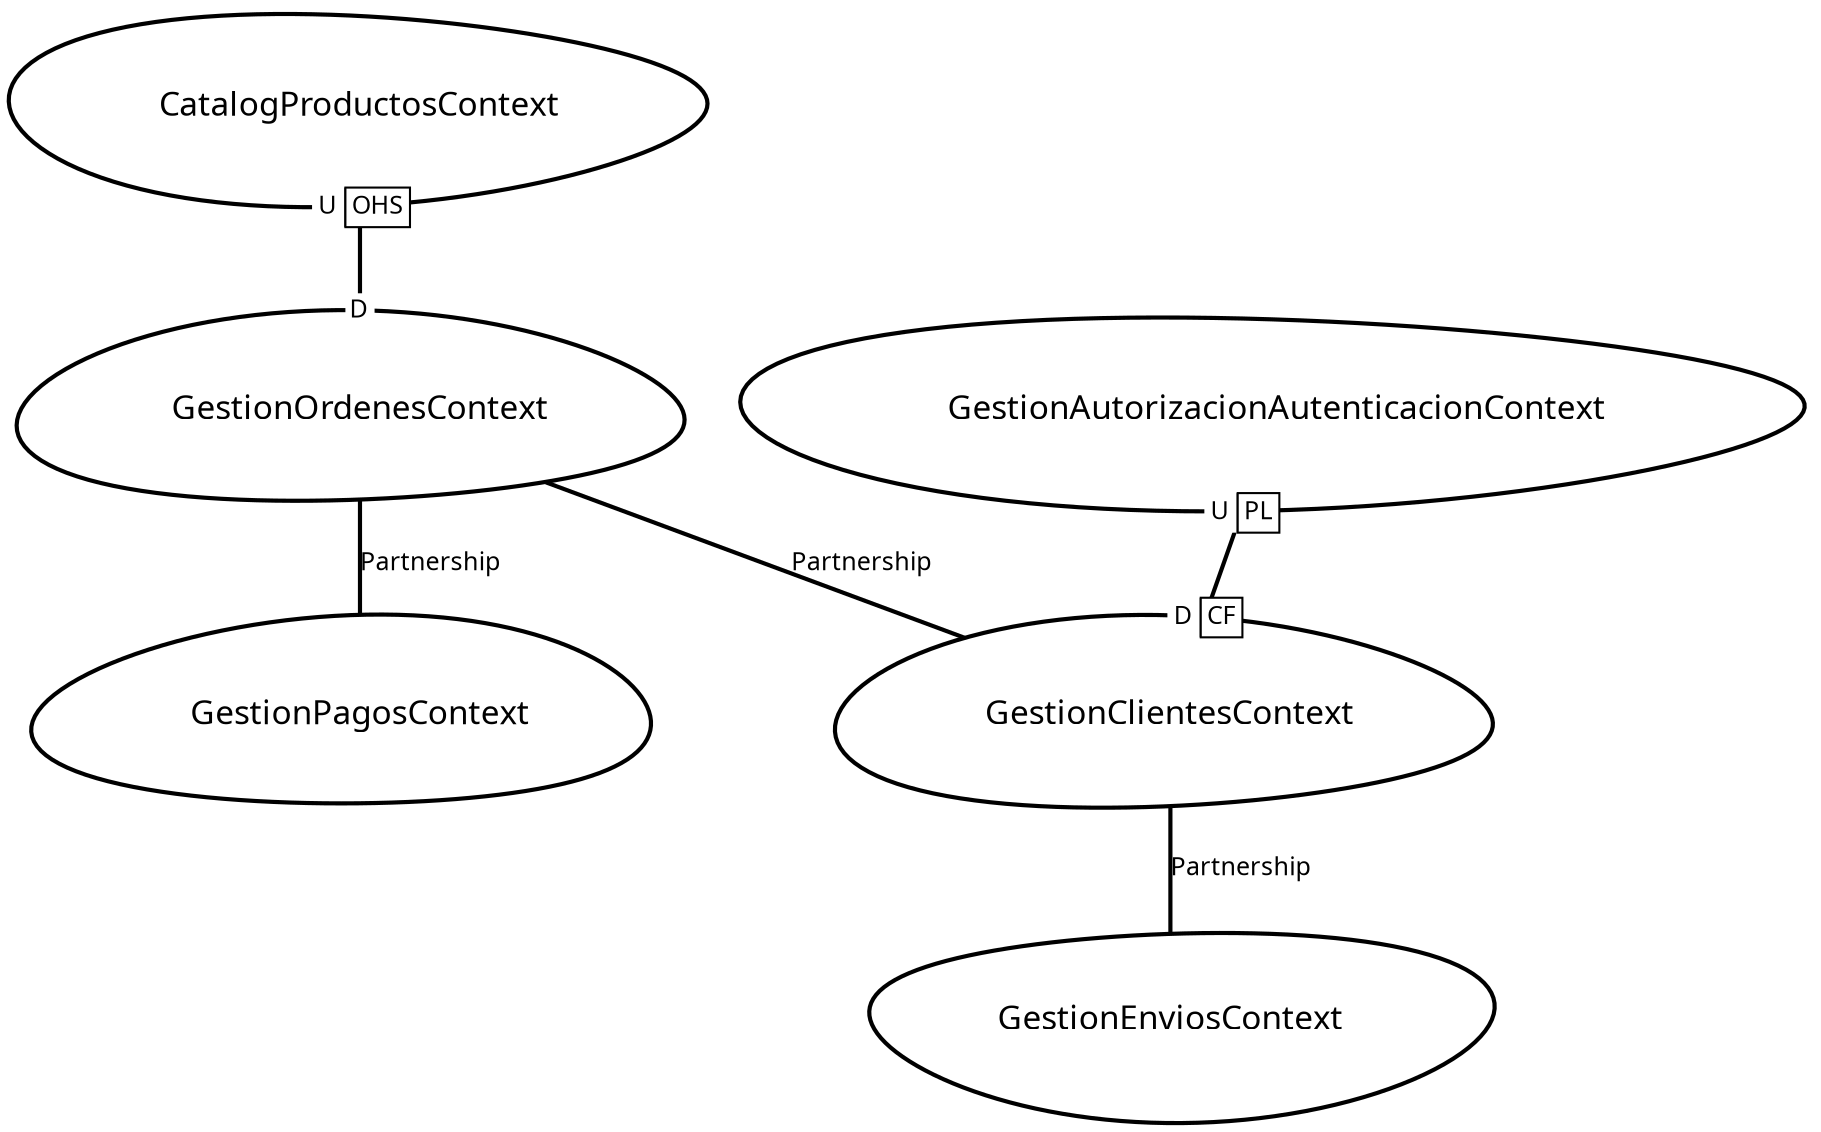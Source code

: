 digraph "ContextMapGraph" {
graph ["imagepath"="/tmp/GraphvizJava"]
"CatalogProductosContext" ["margin"="0.3","orientation"="279","shape"="egg","fontsize"="16","style"="bold","label"="CatalogProductosContext\n","fontname"="sans-serif"]
"GestionOrdenesContext" ["margin"="0.3","orientation"="248","shape"="egg","fontsize"="16","style"="bold","label"="GestionOrdenesContext\n","fontname"="sans-serif"]
"GestionPagosContext" ["margin"="0.3","orientation"="233","shape"="egg","fontsize"="16","style"="bold","label"="GestionPagosContext\n","fontname"="sans-serif"]
"GestionClientesContext" ["margin"="0.3","orientation"="252","shape"="egg","fontsize"="16","style"="bold","label"="GestionClientesContext\n","fontname"="sans-serif"]
"GestionEnviosContext" ["margin"="0.3","orientation"="64","shape"="egg","fontsize"="16","style"="bold","label"="GestionEnviosContext\n","fontname"="sans-serif"]
"GestionAutorizacionAutenticacionContext" ["margin"="0.3","orientation"="281","shape"="egg","fontsize"="16","style"="bold","label"="GestionAutorizacionAutenticacionContext\n","fontname"="sans-serif"]
"CatalogProductosContext" -> "GestionOrdenesContext" ["headlabel"=<<table cellspacing="0" cellborder="0" border="0">
<tr><td bgcolor="white">D</td></tr>
</table>>,"labeldistance"="0","fontsize"="12","taillabel"=<<table cellspacing="0" cellborder="1" border="0">
<tr><td bgcolor="white" sides="r">U</td><td sides="trbl" bgcolor="white"><font>OHS</font></td></tr>
</table>>,"style"="bold","label"="                                        ","dir"="none","fontname"="sans-serif"]
"GestionOrdenesContext" -> "GestionPagosContext" ["fontsize"="12","style"="bold","label"="Partnership","dir"="none","fontname"="sans-serif"]
"GestionOrdenesContext" -> "GestionClientesContext" ["fontsize"="12","style"="bold","label"="Partnership","dir"="none","fontname"="sans-serif"]
"GestionClientesContext" -> "GestionEnviosContext" ["fontsize"="12","style"="bold","label"="Partnership","dir"="none","fontname"="sans-serif"]
"GestionAutorizacionAutenticacionContext" -> "GestionClientesContext" ["headlabel"=<<table cellspacing="0" cellborder="1" border="0">
<tr><td bgcolor="white" sides="r">D</td><td sides="trbl" bgcolor="white"><font>CF</font></td></tr>
</table>>,"labeldistance"="0","fontsize"="12","taillabel"=<<table cellspacing="0" cellborder="1" border="0">
<tr><td bgcolor="white" sides="r">U</td><td sides="trbl" bgcolor="white"><font>PL</font></td></tr>
</table>>,"style"="bold","label"="                                        ","dir"="none","fontname"="sans-serif"]
}